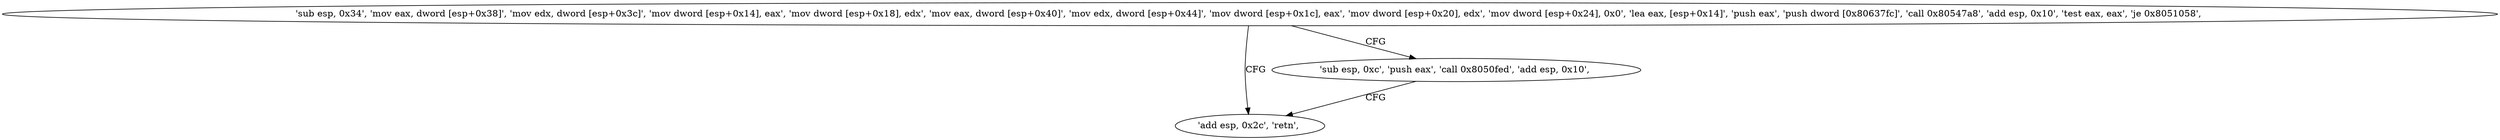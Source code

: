 digraph "func" {
"134549514" [label = "'sub esp, 0x34', 'mov eax, dword [esp+0x38]', 'mov edx, dword [esp+0x3c]', 'mov dword [esp+0x14], eax', 'mov dword [esp+0x18], edx', 'mov eax, dword [esp+0x40]', 'mov edx, dword [esp+0x44]', 'mov dword [esp+0x1c], eax', 'mov dword [esp+0x20], edx', 'mov dword [esp+0x24], 0x0', 'lea eax, [esp+0x14]', 'push eax', 'push dword [0x80637fc]', 'call 0x80547a8', 'add esp, 0x10', 'test eax, eax', 'je 0x8051058', " ]
"134549592" [label = "'add esp, 0x2c', 'retn', " ]
"134549580" [label = "'sub esp, 0xc', 'push eax', 'call 0x8050fed', 'add esp, 0x10', " ]
"134549514" -> "134549592" [ label = "CFG" ]
"134549514" -> "134549580" [ label = "CFG" ]
"134549580" -> "134549592" [ label = "CFG" ]
}
